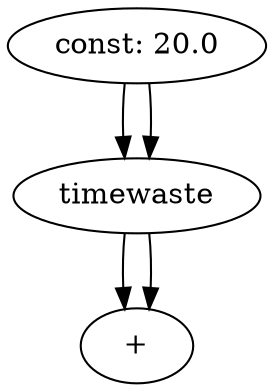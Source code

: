 digraph {
  "eee2f992548c7cce55a6728f94b4a5c77aa5b4e8611a2521045ce356846c8845" [label="const: 20.0"]
  "23302bb66ae5b438113a0237e3b1937087ac06e2715b71d71fb09e5376f022e9" [label="timewaste"]
  "eee2f992548c7cce55a6728f94b4a5c77aa5b4e8611a2521045ce356846c8845" -> "23302bb66ae5b438113a0237e3b1937087ac06e2715b71d71fb09e5376f022e9";
  "eee2f992548c7cce55a6728f94b4a5c77aa5b4e8611a2521045ce356846c8845" -> "23302bb66ae5b438113a0237e3b1937087ac06e2715b71d71fb09e5376f022e9";
  "3992fdc64400f1360aac115ba78698c7c11c9ba48fb49d79845ce834f261fdc5" [label="+"]
  "23302bb66ae5b438113a0237e3b1937087ac06e2715b71d71fb09e5376f022e9" -> "3992fdc64400f1360aac115ba78698c7c11c9ba48fb49d79845ce834f261fdc5";
  "23302bb66ae5b438113a0237e3b1937087ac06e2715b71d71fb09e5376f022e9" -> "3992fdc64400f1360aac115ba78698c7c11c9ba48fb49d79845ce834f261fdc5";
}
